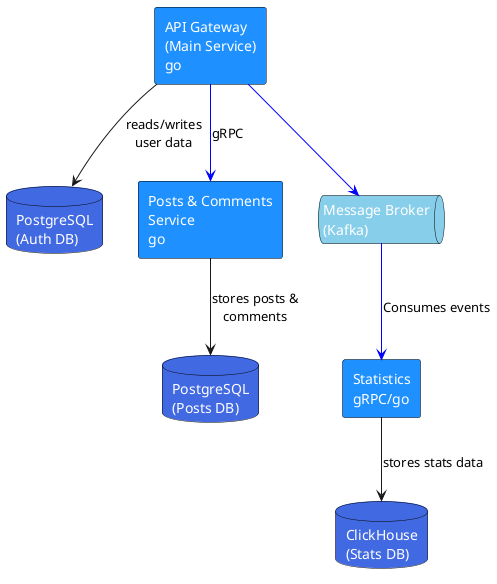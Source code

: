 @startuml
skinparam rectangle {
    BackgroundColor DodgerBlue
    BorderColor Black
    FontColor White
}
skinparam database {
    BackgroundColor RoyalBlue
    BorderColor Black
    FontColor White
}
skinparam queue {
    BackgroundColor SkyBlue
    BorderColor Black
    FontColor White
}
skinparam component {
    BackgroundColor LightSteelBlue
    BorderColor Black
    FontColor White
}

rectangle "API Gateway\n(Main Service)\ngo" as APIGateway
database "PostgreSQL\n(Auth DB)" as AuthDB
rectangle "Posts & Comments\nService\ngo" as PostsService
database "PostgreSQL\n(Posts DB)" as PostsDB
rectangle "Statistics\ngRPC/go" as StatsService
database "ClickHouse\n(Stats DB)" as StatsDB

queue "Message Broker\n(Kafka)" as Kafka

APIGateway -[#0000FF]-> Kafka
APIGateway -[#0000FF]-> PostsService : "gRPC"

APIGateway --> AuthDB : "reads/writes\nuser data"
PostsService --> PostsDB : "stores posts &\ncomments"
StatsService --> StatsDB : "stores stats data"

Kafka -[#0000FF]-> StatsService : "Consumes events"

@enduml